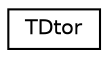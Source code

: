 digraph "Graphical Class Hierarchy"
{
  edge [fontname="Helvetica",fontsize="10",labelfontname="Helvetica",labelfontsize="10"];
  node [fontname="Helvetica",fontsize="10",shape=record];
  rankdir="LR";
  Node0 [label="TDtor",height=0.2,width=0.4,color="black", fillcolor="white", style="filled",URL="$struct_t_dtor.html"];
}
